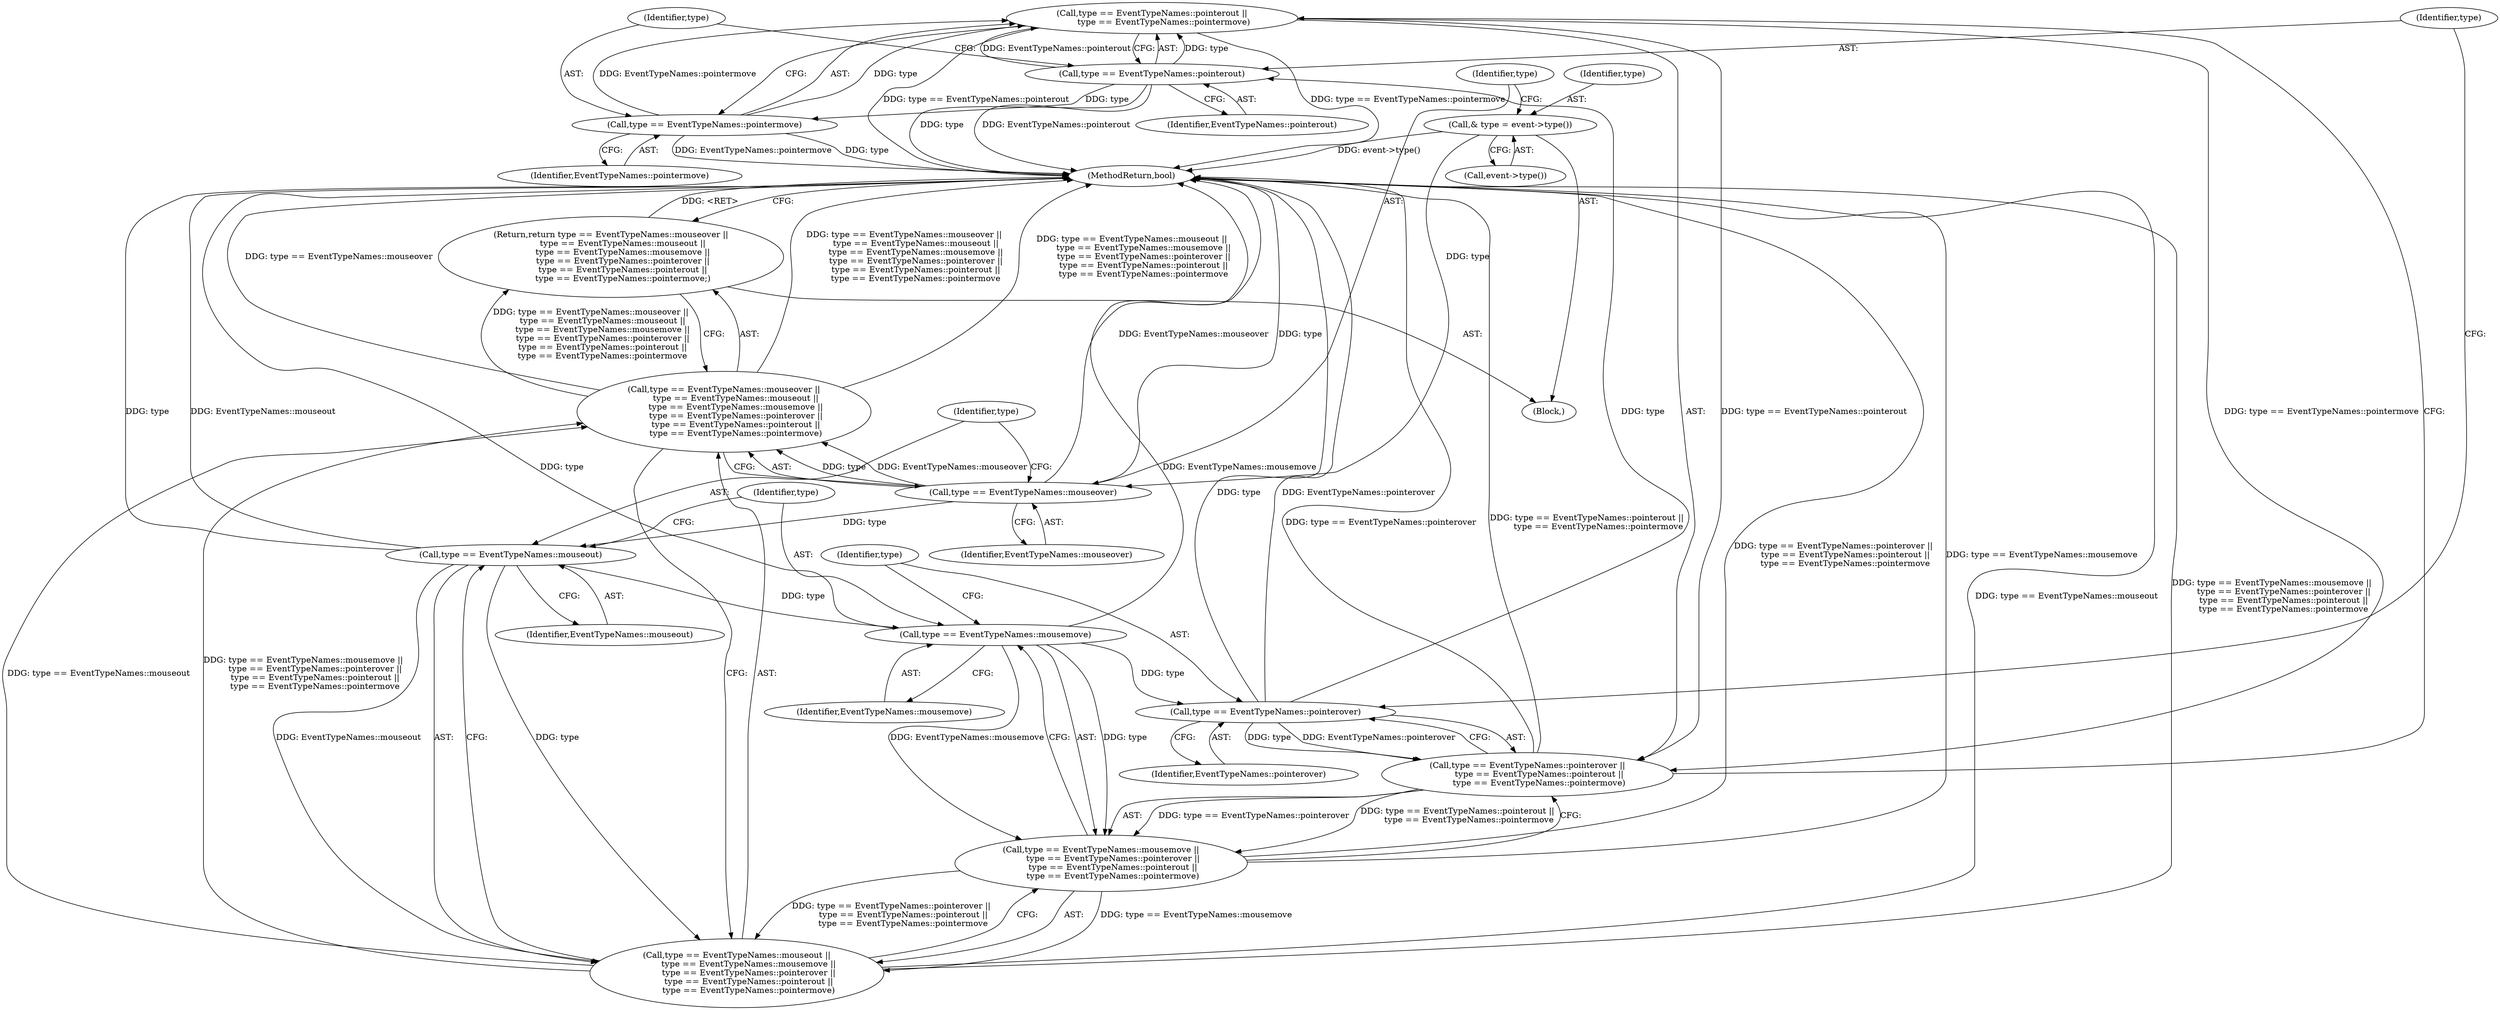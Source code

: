 digraph "0_Chrome_74fce5949bdf05a92c2bc0bd98e6e3e977c55376_1@API" {
"1000144" [label="(Call,type == EventTypeNames::pointerout ||\n         type == EventTypeNames::pointermove)"];
"1000145" [label="(Call,type == EventTypeNames::pointerout)"];
"1000141" [label="(Call,type == EventTypeNames::pointerover)"];
"1000137" [label="(Call,type == EventTypeNames::mousemove)"];
"1000133" [label="(Call,type == EventTypeNames::mouseout)"];
"1000129" [label="(Call,type == EventTypeNames::mouseover)"];
"1000124" [label="(Call,& type = event->type())"];
"1000148" [label="(Call,type == EventTypeNames::pointermove)"];
"1000140" [label="(Call,type == EventTypeNames::pointerover ||\n         type == EventTypeNames::pointerout ||\n         type == EventTypeNames::pointermove)"];
"1000136" [label="(Call,type == EventTypeNames::mousemove ||\n         type == EventTypeNames::pointerover ||\n         type == EventTypeNames::pointerout ||\n         type == EventTypeNames::pointermove)"];
"1000132" [label="(Call,type == EventTypeNames::mouseout ||\n         type == EventTypeNames::mousemove ||\n         type == EventTypeNames::pointerover ||\n         type == EventTypeNames::pointerout ||\n         type == EventTypeNames::pointermove)"];
"1000128" [label="(Call,type == EventTypeNames::mouseover ||\n         type == EventTypeNames::mouseout ||\n         type == EventTypeNames::mousemove ||\n         type == EventTypeNames::pointerover ||\n         type == EventTypeNames::pointerout ||\n         type == EventTypeNames::pointermove)"];
"1000127" [label="(Return,return type == EventTypeNames::mouseover ||\n         type == EventTypeNames::mouseout ||\n         type == EventTypeNames::mousemove ||\n         type == EventTypeNames::pointerover ||\n         type == EventTypeNames::pointerout ||\n         type == EventTypeNames::pointermove;)"];
"1000141" [label="(Call,type == EventTypeNames::pointerover)"];
"1000142" [label="(Identifier,type)"];
"1000138" [label="(Identifier,type)"];
"1000140" [label="(Call,type == EventTypeNames::pointerover ||\n         type == EventTypeNames::pointerout ||\n         type == EventTypeNames::pointermove)"];
"1000103" [label="(Block,)"];
"1000136" [label="(Call,type == EventTypeNames::mousemove ||\n         type == EventTypeNames::pointerover ||\n         type == EventTypeNames::pointerout ||\n         type == EventTypeNames::pointermove)"];
"1000135" [label="(Identifier,EventTypeNames::mouseout)"];
"1000129" [label="(Call,type == EventTypeNames::mouseover)"];
"1000150" [label="(Identifier,EventTypeNames::pointermove)"];
"1000151" [label="(MethodReturn,bool)"];
"1000147" [label="(Identifier,EventTypeNames::pointerout)"];
"1000131" [label="(Identifier,EventTypeNames::mouseover)"];
"1000133" [label="(Call,type == EventTypeNames::mouseout)"];
"1000134" [label="(Identifier,type)"];
"1000145" [label="(Call,type == EventTypeNames::pointerout)"];
"1000149" [label="(Identifier,type)"];
"1000128" [label="(Call,type == EventTypeNames::mouseover ||\n         type == EventTypeNames::mouseout ||\n         type == EventTypeNames::mousemove ||\n         type == EventTypeNames::pointerover ||\n         type == EventTypeNames::pointerout ||\n         type == EventTypeNames::pointermove)"];
"1000126" [label="(Call,event->type())"];
"1000132" [label="(Call,type == EventTypeNames::mouseout ||\n         type == EventTypeNames::mousemove ||\n         type == EventTypeNames::pointerover ||\n         type == EventTypeNames::pointerout ||\n         type == EventTypeNames::pointermove)"];
"1000125" [label="(Identifier,type)"];
"1000139" [label="(Identifier,EventTypeNames::mousemove)"];
"1000137" [label="(Call,type == EventTypeNames::mousemove)"];
"1000127" [label="(Return,return type == EventTypeNames::mouseover ||\n         type == EventTypeNames::mouseout ||\n         type == EventTypeNames::mousemove ||\n         type == EventTypeNames::pointerover ||\n         type == EventTypeNames::pointerout ||\n         type == EventTypeNames::pointermove;)"];
"1000148" [label="(Call,type == EventTypeNames::pointermove)"];
"1000146" [label="(Identifier,type)"];
"1000130" [label="(Identifier,type)"];
"1000143" [label="(Identifier,EventTypeNames::pointerover)"];
"1000124" [label="(Call,& type = event->type())"];
"1000144" [label="(Call,type == EventTypeNames::pointerout ||\n         type == EventTypeNames::pointermove)"];
"1000144" -> "1000140"  [label="AST: "];
"1000144" -> "1000145"  [label="CFG: "];
"1000144" -> "1000148"  [label="CFG: "];
"1000145" -> "1000144"  [label="AST: "];
"1000148" -> "1000144"  [label="AST: "];
"1000140" -> "1000144"  [label="CFG: "];
"1000144" -> "1000151"  [label="DDG: type == EventTypeNames::pointermove"];
"1000144" -> "1000151"  [label="DDG: type == EventTypeNames::pointerout"];
"1000144" -> "1000140"  [label="DDG: type == EventTypeNames::pointerout"];
"1000144" -> "1000140"  [label="DDG: type == EventTypeNames::pointermove"];
"1000145" -> "1000144"  [label="DDG: type"];
"1000145" -> "1000144"  [label="DDG: EventTypeNames::pointerout"];
"1000148" -> "1000144"  [label="DDG: type"];
"1000148" -> "1000144"  [label="DDG: EventTypeNames::pointermove"];
"1000145" -> "1000147"  [label="CFG: "];
"1000146" -> "1000145"  [label="AST: "];
"1000147" -> "1000145"  [label="AST: "];
"1000149" -> "1000145"  [label="CFG: "];
"1000145" -> "1000151"  [label="DDG: type"];
"1000145" -> "1000151"  [label="DDG: EventTypeNames::pointerout"];
"1000141" -> "1000145"  [label="DDG: type"];
"1000145" -> "1000148"  [label="DDG: type"];
"1000141" -> "1000140"  [label="AST: "];
"1000141" -> "1000143"  [label="CFG: "];
"1000142" -> "1000141"  [label="AST: "];
"1000143" -> "1000141"  [label="AST: "];
"1000146" -> "1000141"  [label="CFG: "];
"1000140" -> "1000141"  [label="CFG: "];
"1000141" -> "1000151"  [label="DDG: type"];
"1000141" -> "1000151"  [label="DDG: EventTypeNames::pointerover"];
"1000141" -> "1000140"  [label="DDG: type"];
"1000141" -> "1000140"  [label="DDG: EventTypeNames::pointerover"];
"1000137" -> "1000141"  [label="DDG: type"];
"1000137" -> "1000136"  [label="AST: "];
"1000137" -> "1000139"  [label="CFG: "];
"1000138" -> "1000137"  [label="AST: "];
"1000139" -> "1000137"  [label="AST: "];
"1000142" -> "1000137"  [label="CFG: "];
"1000136" -> "1000137"  [label="CFG: "];
"1000137" -> "1000151"  [label="DDG: EventTypeNames::mousemove"];
"1000137" -> "1000151"  [label="DDG: type"];
"1000137" -> "1000136"  [label="DDG: type"];
"1000137" -> "1000136"  [label="DDG: EventTypeNames::mousemove"];
"1000133" -> "1000137"  [label="DDG: type"];
"1000133" -> "1000132"  [label="AST: "];
"1000133" -> "1000135"  [label="CFG: "];
"1000134" -> "1000133"  [label="AST: "];
"1000135" -> "1000133"  [label="AST: "];
"1000138" -> "1000133"  [label="CFG: "];
"1000132" -> "1000133"  [label="CFG: "];
"1000133" -> "1000151"  [label="DDG: type"];
"1000133" -> "1000151"  [label="DDG: EventTypeNames::mouseout"];
"1000133" -> "1000132"  [label="DDG: type"];
"1000133" -> "1000132"  [label="DDG: EventTypeNames::mouseout"];
"1000129" -> "1000133"  [label="DDG: type"];
"1000129" -> "1000128"  [label="AST: "];
"1000129" -> "1000131"  [label="CFG: "];
"1000130" -> "1000129"  [label="AST: "];
"1000131" -> "1000129"  [label="AST: "];
"1000134" -> "1000129"  [label="CFG: "];
"1000128" -> "1000129"  [label="CFG: "];
"1000129" -> "1000151"  [label="DDG: type"];
"1000129" -> "1000151"  [label="DDG: EventTypeNames::mouseover"];
"1000129" -> "1000128"  [label="DDG: type"];
"1000129" -> "1000128"  [label="DDG: EventTypeNames::mouseover"];
"1000124" -> "1000129"  [label="DDG: type"];
"1000124" -> "1000103"  [label="AST: "];
"1000124" -> "1000126"  [label="CFG: "];
"1000125" -> "1000124"  [label="AST: "];
"1000126" -> "1000124"  [label="AST: "];
"1000130" -> "1000124"  [label="CFG: "];
"1000124" -> "1000151"  [label="DDG: event->type()"];
"1000148" -> "1000150"  [label="CFG: "];
"1000149" -> "1000148"  [label="AST: "];
"1000150" -> "1000148"  [label="AST: "];
"1000148" -> "1000151"  [label="DDG: EventTypeNames::pointermove"];
"1000148" -> "1000151"  [label="DDG: type"];
"1000140" -> "1000136"  [label="AST: "];
"1000136" -> "1000140"  [label="CFG: "];
"1000140" -> "1000151"  [label="DDG: type == EventTypeNames::pointerover"];
"1000140" -> "1000151"  [label="DDG: type == EventTypeNames::pointerout ||\n         type == EventTypeNames::pointermove"];
"1000140" -> "1000136"  [label="DDG: type == EventTypeNames::pointerover"];
"1000140" -> "1000136"  [label="DDG: type == EventTypeNames::pointerout ||\n         type == EventTypeNames::pointermove"];
"1000136" -> "1000132"  [label="AST: "];
"1000132" -> "1000136"  [label="CFG: "];
"1000136" -> "1000151"  [label="DDG: type == EventTypeNames::pointerover ||\n         type == EventTypeNames::pointerout ||\n         type == EventTypeNames::pointermove"];
"1000136" -> "1000151"  [label="DDG: type == EventTypeNames::mousemove"];
"1000136" -> "1000132"  [label="DDG: type == EventTypeNames::mousemove"];
"1000136" -> "1000132"  [label="DDG: type == EventTypeNames::pointerover ||\n         type == EventTypeNames::pointerout ||\n         type == EventTypeNames::pointermove"];
"1000132" -> "1000128"  [label="AST: "];
"1000128" -> "1000132"  [label="CFG: "];
"1000132" -> "1000151"  [label="DDG: type == EventTypeNames::mouseout"];
"1000132" -> "1000151"  [label="DDG: type == EventTypeNames::mousemove ||\n         type == EventTypeNames::pointerover ||\n         type == EventTypeNames::pointerout ||\n         type == EventTypeNames::pointermove"];
"1000132" -> "1000128"  [label="DDG: type == EventTypeNames::mouseout"];
"1000132" -> "1000128"  [label="DDG: type == EventTypeNames::mousemove ||\n         type == EventTypeNames::pointerover ||\n         type == EventTypeNames::pointerout ||\n         type == EventTypeNames::pointermove"];
"1000128" -> "1000127"  [label="AST: "];
"1000127" -> "1000128"  [label="CFG: "];
"1000128" -> "1000151"  [label="DDG: type == EventTypeNames::mouseout ||\n         type == EventTypeNames::mousemove ||\n         type == EventTypeNames::pointerover ||\n         type == EventTypeNames::pointerout ||\n         type == EventTypeNames::pointermove"];
"1000128" -> "1000151"  [label="DDG: type == EventTypeNames::mouseover"];
"1000128" -> "1000151"  [label="DDG: type == EventTypeNames::mouseover ||\n         type == EventTypeNames::mouseout ||\n         type == EventTypeNames::mousemove ||\n         type == EventTypeNames::pointerover ||\n         type == EventTypeNames::pointerout ||\n         type == EventTypeNames::pointermove"];
"1000128" -> "1000127"  [label="DDG: type == EventTypeNames::mouseover ||\n         type == EventTypeNames::mouseout ||\n         type == EventTypeNames::mousemove ||\n         type == EventTypeNames::pointerover ||\n         type == EventTypeNames::pointerout ||\n         type == EventTypeNames::pointermove"];
"1000127" -> "1000103"  [label="AST: "];
"1000151" -> "1000127"  [label="CFG: "];
"1000127" -> "1000151"  [label="DDG: <RET>"];
}
